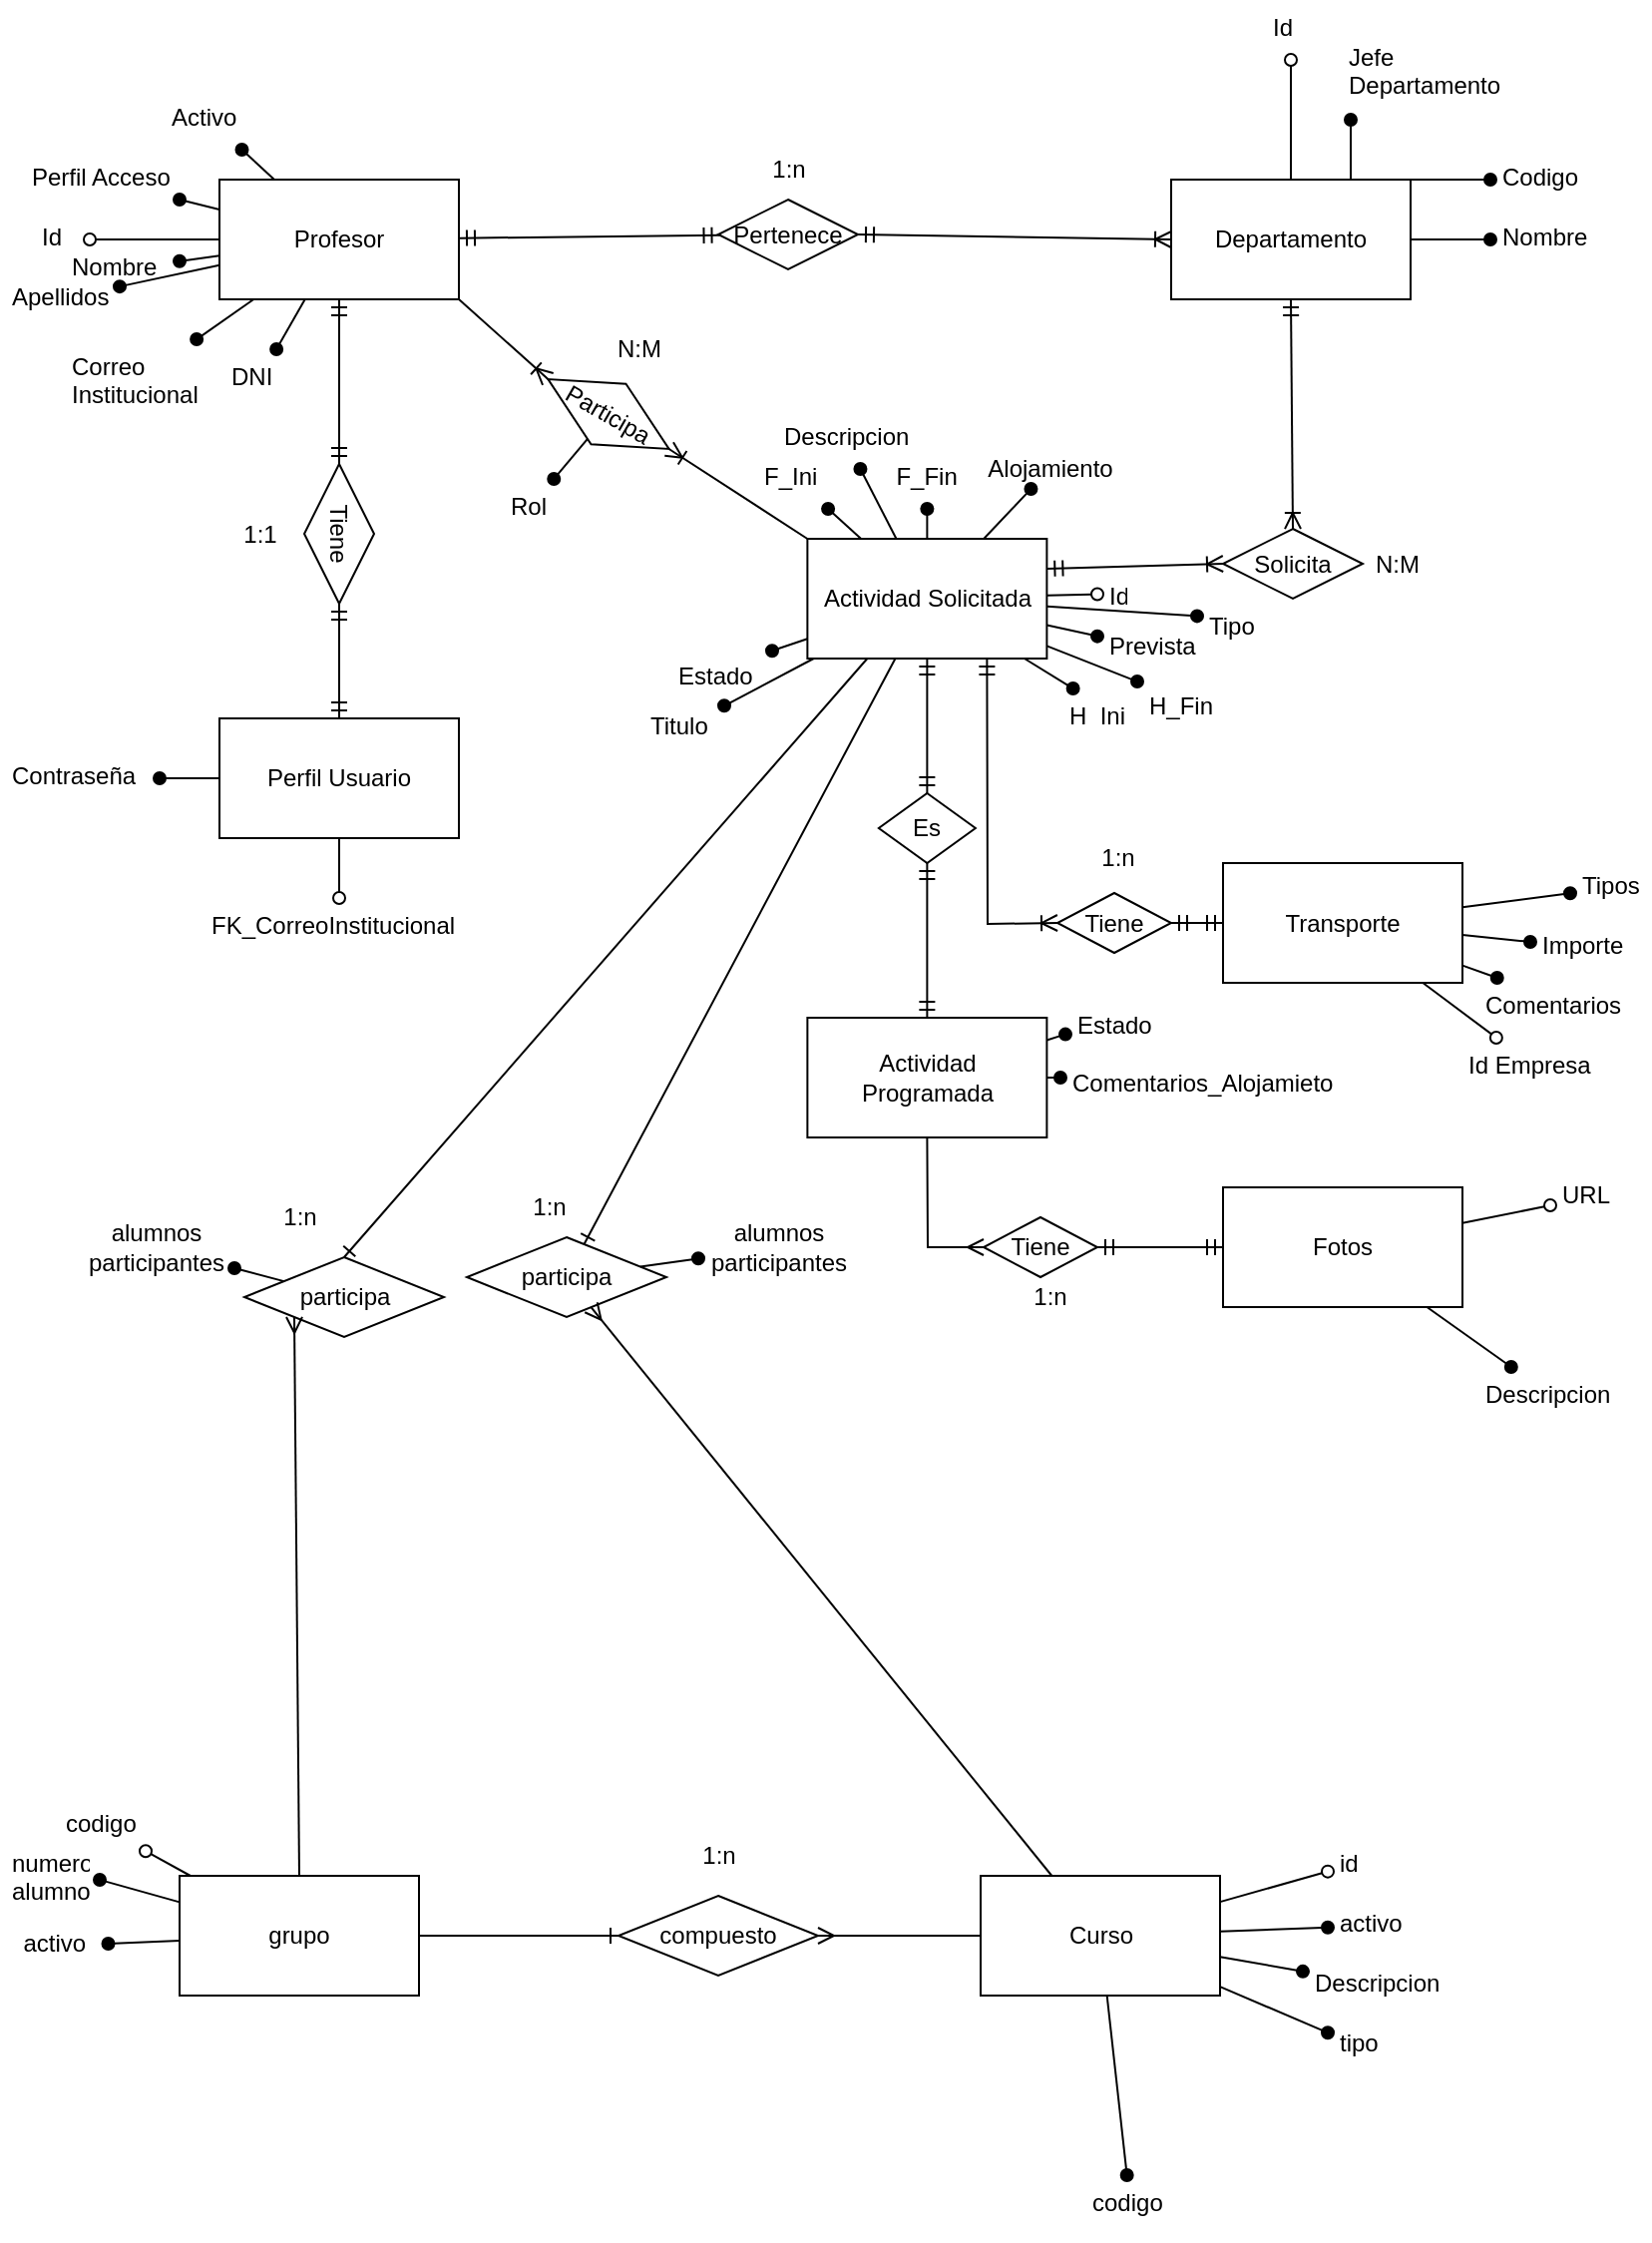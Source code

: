 <mxfile version="19.0.2" type="device"><diagram id="plJpAGmWLjXe8Xz67yxv" name="Página-1"><mxGraphModel dx="1662" dy="865" grid="1" gridSize="10" guides="1" tooltips="1" connect="1" arrows="1" fold="1" page="1" pageScale="1" pageWidth="827" pageHeight="1169" math="0" shadow="0"><root><mxCell id="0"/><mxCell id="1" parent="0"/><mxCell id="dSzfsb9VWE610NWKicuW-9" style="edgeStyle=none;rounded=0;orthogonalLoop=1;jettySize=auto;html=1;endArrow=oval;endFill=0;" parent="1" source="dSzfsb9VWE610NWKicuW-1" target="dSzfsb9VWE610NWKicuW-5" edge="1"><mxGeometry relative="1" as="geometry"/></mxCell><mxCell id="dSzfsb9VWE610NWKicuW-1" value="Profesor" style="whiteSpace=wrap;html=1;" parent="1" vertex="1"><mxGeometry x="110" y="110" width="120" height="60" as="geometry"/></mxCell><mxCell id="dSzfsb9VWE610NWKicuW-5" value="Id" style="text;strokeColor=none;fillColor=none;spacingLeft=4;spacingRight=4;overflow=hidden;rotatable=0;points=[[0,0.5],[1,0.5]];portConstraint=eastwest;fontSize=12;" parent="1" vertex="1"><mxGeometry x="15" y="125" width="30" height="30" as="geometry"/></mxCell><mxCell id="dSzfsb9VWE610NWKicuW-10" style="edgeStyle=none;rounded=0;orthogonalLoop=1;jettySize=auto;html=1;endArrow=oval;endFill=1;" parent="1" source="dSzfsb9VWE610NWKicuW-1" target="dSzfsb9VWE610NWKicuW-15" edge="1"><mxGeometry relative="1" as="geometry"><mxPoint x="110" y="135" as="sourcePoint"/><mxPoint x="70" y="130" as="targetPoint"/></mxGeometry></mxCell><mxCell id="dSzfsb9VWE610NWKicuW-15" value="Nombre" style="text;strokeColor=none;fillColor=none;spacingLeft=4;spacingRight=4;overflow=hidden;rotatable=0;points=[[0,0.5],[1,0.5]];portConstraint=eastwest;fontSize=12;" parent="1" vertex="1"><mxGeometry x="30" y="140" width="60" height="30" as="geometry"/></mxCell><mxCell id="dSzfsb9VWE610NWKicuW-16" style="edgeStyle=none;rounded=0;orthogonalLoop=1;jettySize=auto;html=1;endArrow=oval;endFill=1;" parent="1" source="dSzfsb9VWE610NWKicuW-1" target="dSzfsb9VWE610NWKicuW-17" edge="1"><mxGeometry relative="1" as="geometry"><mxPoint x="110" y="185" as="sourcePoint"/><mxPoint x="60" y="220" as="targetPoint"/></mxGeometry></mxCell><mxCell id="dSzfsb9VWE610NWKicuW-17" value="Correo &#10;Institucional" style="text;strokeColor=none;fillColor=none;spacingLeft=4;spacingRight=4;overflow=hidden;rotatable=0;points=[[0,0.5],[1,0.5]];portConstraint=eastwest;fontSize=12;" parent="1" vertex="1"><mxGeometry x="30" y="190" width="80" height="40" as="geometry"/></mxCell><mxCell id="dSzfsb9VWE610NWKicuW-19" style="edgeStyle=none;rounded=0;orthogonalLoop=1;jettySize=auto;html=1;endArrow=oval;endFill=1;" parent="1" source="dSzfsb9VWE610NWKicuW-1" target="dSzfsb9VWE610NWKicuW-20" edge="1"><mxGeometry relative="1" as="geometry"><mxPoint x="110" y="160" as="sourcePoint"/><mxPoint x="70" y="160" as="targetPoint"/></mxGeometry></mxCell><mxCell id="dSzfsb9VWE610NWKicuW-20" value="Apellidos" style="text;strokeColor=none;fillColor=none;spacingLeft=4;spacingRight=4;overflow=hidden;rotatable=0;points=[[0,0.5],[1,0.5]];portConstraint=eastwest;fontSize=12;" parent="1" vertex="1"><mxGeometry y="155" width="60" height="30" as="geometry"/></mxCell><mxCell id="dSzfsb9VWE610NWKicuW-24" style="edgeStyle=none;rounded=0;orthogonalLoop=1;jettySize=auto;html=1;endArrow=oval;endFill=1;" parent="1" source="dSzfsb9VWE610NWKicuW-1" target="dSzfsb9VWE610NWKicuW-25" edge="1"><mxGeometry relative="1" as="geometry"><mxPoint x="200" y="280" as="sourcePoint"/><mxPoint x="160" y="280" as="targetPoint"/></mxGeometry></mxCell><mxCell id="dSzfsb9VWE610NWKicuW-25" value="DNI" style="text;strokeColor=none;fillColor=none;spacingLeft=4;spacingRight=4;overflow=hidden;rotatable=0;points=[[0,0.5],[1,0.5]];portConstraint=eastwest;fontSize=12;" parent="1" vertex="1"><mxGeometry x="110" y="195" width="40" height="30" as="geometry"/></mxCell><mxCell id="dSzfsb9VWE610NWKicuW-26" style="edgeStyle=none;rounded=0;orthogonalLoop=1;jettySize=auto;html=1;endArrow=oval;endFill=1;" parent="1" source="dSzfsb9VWE610NWKicuW-1" target="dSzfsb9VWE610NWKicuW-27" edge="1"><mxGeometry relative="1" as="geometry"><mxPoint x="220" y="280" as="sourcePoint"/><mxPoint x="110" y="50" as="targetPoint"/></mxGeometry></mxCell><mxCell id="dSzfsb9VWE610NWKicuW-27" value="Activo" style="text;strokeColor=none;fillColor=none;spacingLeft=4;spacingRight=4;overflow=hidden;rotatable=0;points=[[0,0.5],[1,0.5]];portConstraint=eastwest;fontSize=12;" parent="1" vertex="1"><mxGeometry x="80" y="65" width="50" height="30" as="geometry"/></mxCell><mxCell id="dSzfsb9VWE610NWKicuW-28" style="edgeStyle=none;rounded=0;orthogonalLoop=1;jettySize=auto;html=1;endArrow=oval;endFill=1;" parent="1" source="dSzfsb9VWE610NWKicuW-1" target="dSzfsb9VWE610NWKicuW-29" edge="1"><mxGeometry relative="1" as="geometry"><mxPoint x="90" y="110" as="sourcePoint"/><mxPoint x="90" y="70" as="targetPoint"/></mxGeometry></mxCell><mxCell id="dSzfsb9VWE610NWKicuW-29" value="Perfil Acceso" style="text;strokeColor=none;fillColor=none;spacingLeft=4;spacingRight=4;overflow=hidden;rotatable=0;points=[[0,0.5],[1,0.5]];portConstraint=eastwest;fontSize=12;" parent="1" vertex="1"><mxGeometry x="10" y="95" width="80" height="30" as="geometry"/></mxCell><mxCell id="dSzfsb9VWE610NWKicuW-30" value="Perfil Usuario" style="whiteSpace=wrap;html=1;" parent="1" vertex="1"><mxGeometry x="110" y="380" width="120" height="60" as="geometry"/></mxCell><mxCell id="dSzfsb9VWE610NWKicuW-32" value="" style="fontSize=12;html=1;endArrow=ERmandOne;startArrow=ERmandOne;rounded=0;entryX=0.5;entryY=1;entryDx=0;entryDy=0;exitX=0;exitY=0.5;exitDx=0;exitDy=0;" parent="1" source="4HIKFWuCHmiJ2nal7YpJ-1" target="dSzfsb9VWE610NWKicuW-1" edge="1"><mxGeometry width="100" height="100" relative="1" as="geometry"><mxPoint x="170" y="240" as="sourcePoint"/><mxPoint x="260" y="290" as="targetPoint"/></mxGeometry></mxCell><mxCell id="dSzfsb9VWE610NWKicuW-35" style="edgeStyle=none;rounded=0;orthogonalLoop=1;jettySize=auto;html=1;endArrow=oval;endFill=1;entryX=1;entryY=0.5;entryDx=0;entryDy=0;exitX=0;exitY=0.5;exitDx=0;exitDy=0;" parent="1" source="dSzfsb9VWE610NWKicuW-30" target="dSzfsb9VWE610NWKicuW-36" edge="1"><mxGeometry relative="1" as="geometry"><mxPoint x="200" y="420" as="sourcePoint"/><mxPoint x="-90" y="240" as="targetPoint"/></mxGeometry></mxCell><mxCell id="dSzfsb9VWE610NWKicuW-36" value="Contraseña" style="text;strokeColor=none;fillColor=none;spacingLeft=4;spacingRight=4;overflow=hidden;rotatable=0;points=[[0,0.5],[1,0.5]];portConstraint=eastwest;fontSize=12;" parent="1" vertex="1"><mxGeometry y="395" width="80" height="30" as="geometry"/></mxCell><mxCell id="dSzfsb9VWE610NWKicuW-37" style="edgeStyle=none;rounded=0;orthogonalLoop=1;jettySize=auto;html=1;endArrow=oval;endFill=0;exitX=0.5;exitY=1;exitDx=0;exitDy=0;" parent="1" source="dSzfsb9VWE610NWKicuW-30" target="dSzfsb9VWE610NWKicuW-38" edge="1"><mxGeometry relative="1" as="geometry"><mxPoint x="110" y="440" as="sourcePoint"/><mxPoint x="-90" y="270" as="targetPoint"/></mxGeometry></mxCell><mxCell id="dSzfsb9VWE610NWKicuW-38" value="FK_CorreoInstitucional" style="text;strokeColor=none;fillColor=none;spacingLeft=4;spacingRight=4;overflow=hidden;rotatable=0;points=[[0,0.5],[1,0.5]];portConstraint=eastwest;fontSize=12;" parent="1" vertex="1"><mxGeometry x="100" y="470" width="140" height="30" as="geometry"/></mxCell><mxCell id="dSzfsb9VWE610NWKicuW-43" value="Departamento" style="whiteSpace=wrap;html=1;" parent="1" vertex="1"><mxGeometry x="587" y="110" width="120" height="60" as="geometry"/></mxCell><mxCell id="dSzfsb9VWE610NWKicuW-44" style="edgeStyle=none;rounded=0;orthogonalLoop=1;jettySize=auto;html=1;endArrow=oval;endFill=1;entryX=0;entryY=0.5;entryDx=0;entryDy=0;exitX=1;exitY=0.5;exitDx=0;exitDy=0;" parent="1" source="dSzfsb9VWE610NWKicuW-43" target="dSzfsb9VWE610NWKicuW-45" edge="1"><mxGeometry relative="1" as="geometry"><mxPoint x="727" y="170" as="sourcePoint"/><mxPoint x="377" y="-30" as="targetPoint"/></mxGeometry></mxCell><mxCell id="dSzfsb9VWE610NWKicuW-45" value="Nombre" style="text;strokeColor=none;fillColor=none;spacingLeft=4;spacingRight=4;overflow=hidden;rotatable=0;points=[[0,0.5],[1,0.5]];portConstraint=eastwest;fontSize=12;" parent="1" vertex="1"><mxGeometry x="747" y="125" width="63" height="30" as="geometry"/></mxCell><mxCell id="dSzfsb9VWE610NWKicuW-46" style="edgeStyle=none;rounded=0;orthogonalLoop=1;jettySize=auto;html=1;endArrow=oval;endFill=0;exitX=0.5;exitY=0;exitDx=0;exitDy=0;" parent="1" source="dSzfsb9VWE610NWKicuW-43" target="dSzfsb9VWE610NWKicuW-47" edge="1"><mxGeometry relative="1" as="geometry"><mxPoint x="577" y="170" as="sourcePoint"/><mxPoint x="377" as="targetPoint"/></mxGeometry></mxCell><mxCell id="dSzfsb9VWE610NWKicuW-47" value="Id" style="text;strokeColor=none;fillColor=none;spacingLeft=4;spacingRight=4;overflow=hidden;rotatable=0;points=[[0,0.5],[1,0.5]];portConstraint=eastwest;fontSize=12;" parent="1" vertex="1"><mxGeometry x="632" y="20" width="30" height="30" as="geometry"/></mxCell><mxCell id="dSzfsb9VWE610NWKicuW-48" style="edgeStyle=none;rounded=0;orthogonalLoop=1;jettySize=auto;html=1;endArrow=oval;endFill=1;entryX=0;entryY=0.5;entryDx=0;entryDy=0;exitX=1;exitY=0;exitDx=0;exitDy=0;" parent="1" source="dSzfsb9VWE610NWKicuW-43" target="dSzfsb9VWE610NWKicuW-49" edge="1"><mxGeometry relative="1" as="geometry"><mxPoint x="707" y="85" as="sourcePoint"/><mxPoint x="377" y="-85" as="targetPoint"/></mxGeometry></mxCell><mxCell id="dSzfsb9VWE610NWKicuW-49" value="Codigo" style="text;strokeColor=none;fillColor=none;spacingLeft=4;spacingRight=4;overflow=hidden;rotatable=0;points=[[0,0.5],[1,0.5]];portConstraint=eastwest;fontSize=12;" parent="1" vertex="1"><mxGeometry x="747" y="95" width="63" height="30" as="geometry"/></mxCell><mxCell id="dSzfsb9VWE610NWKicuW-50" style="edgeStyle=none;rounded=0;orthogonalLoop=1;jettySize=auto;html=1;endArrow=oval;endFill=1;exitX=0.75;exitY=0;exitDx=0;exitDy=0;" parent="1" source="dSzfsb9VWE610NWKicuW-43" edge="1"><mxGeometry relative="1" as="geometry"><mxPoint x="707" y="185" as="sourcePoint"/><mxPoint x="677" y="80" as="targetPoint"/></mxGeometry></mxCell><mxCell id="dSzfsb9VWE610NWKicuW-51" value="Jefe&#10;Departamento" style="text;strokeColor=none;fillColor=none;spacingLeft=4;spacingRight=4;overflow=hidden;rotatable=0;points=[[0,0.5],[1,0.5]];portConstraint=eastwest;fontSize=12;" parent="1" vertex="1"><mxGeometry x="670" y="35" width="93" height="45" as="geometry"/></mxCell><mxCell id="dSzfsb9VWE610NWKicuW-53" value="" style="fontSize=12;html=1;endArrow=ERoneToMany;startArrow=ERmandOne;rounded=0;entryX=0;entryY=0.5;entryDx=0;entryDy=0;exitX=1;exitY=0.5;exitDx=0;exitDy=0;" parent="1" source="4HIKFWuCHmiJ2nal7YpJ-3" target="dSzfsb9VWE610NWKicuW-43" edge="1"><mxGeometry width="100" height="100" relative="1" as="geometry"><mxPoint x="300" y="125" as="sourcePoint"/><mxPoint x="280" y="140" as="targetPoint"/></mxGeometry></mxCell><mxCell id="dSzfsb9VWE610NWKicuW-54" value="Actividad Solicitada" style="whiteSpace=wrap;html=1;" parent="1" vertex="1"><mxGeometry x="404.69" y="290" width="120" height="60" as="geometry"/></mxCell><mxCell id="dSzfsb9VWE610NWKicuW-56" style="edgeStyle=none;rounded=0;orthogonalLoop=1;jettySize=auto;html=1;endArrow=oval;endFill=0;" parent="1" source="dSzfsb9VWE610NWKicuW-54" target="dSzfsb9VWE610NWKicuW-57" edge="1"><mxGeometry relative="1" as="geometry"><mxPoint x="556.69" y="380" as="sourcePoint"/><mxPoint x="356.69" y="210" as="targetPoint"/></mxGeometry></mxCell><mxCell id="dSzfsb9VWE610NWKicuW-57" value="Id" style="text;strokeColor=none;fillColor=none;spacingLeft=4;spacingRight=4;overflow=hidden;rotatable=0;points=[[0,0.5],[1,0.5]];portConstraint=eastwest;fontSize=12;" parent="1" vertex="1"><mxGeometry x="550" y="305" width="20" height="25" as="geometry"/></mxCell><mxCell id="dSzfsb9VWE610NWKicuW-58" style="edgeStyle=none;rounded=0;orthogonalLoop=1;jettySize=auto;html=1;endArrow=oval;endFill=1;" parent="1" source="dSzfsb9VWE610NWKicuW-54" edge="1"><mxGeometry relative="1" as="geometry"><mxPoint x="524.69" y="375.0" as="sourcePoint"/><mxPoint x="363" y="373.656" as="targetPoint"/></mxGeometry></mxCell><mxCell id="dSzfsb9VWE610NWKicuW-61" style="edgeStyle=none;rounded=0;orthogonalLoop=1;jettySize=auto;html=1;endArrow=oval;endFill=1;" parent="1" source="dSzfsb9VWE610NWKicuW-54" target="dSzfsb9VWE610NWKicuW-62" edge="1"><mxGeometry relative="1" as="geometry"><mxPoint x="514.69" y="350.0" as="sourcePoint"/><mxPoint x="356.69" y="240" as="targetPoint"/></mxGeometry></mxCell><mxCell id="dSzfsb9VWE610NWKicuW-62" value="F_Ini" style="text;strokeColor=none;fillColor=none;spacingLeft=4;spacingRight=4;overflow=hidden;rotatable=0;points=[[0,0.5],[1,0.5]];portConstraint=eastwest;fontSize=12;" parent="1" vertex="1"><mxGeometry x="377.0" y="245" width="43" height="30" as="geometry"/></mxCell><mxCell id="dSzfsb9VWE610NWKicuW-68" style="edgeStyle=none;rounded=0;orthogonalLoop=1;jettySize=auto;html=1;endArrow=oval;endFill=1;" parent="1" source="dSzfsb9VWE610NWKicuW-54" target="dSzfsb9VWE610NWKicuW-69" edge="1"><mxGeometry relative="1" as="geometry"><mxPoint x="596.19" y="280.0" as="sourcePoint"/><mxPoint x="548.19" y="260" as="targetPoint"/></mxGeometry></mxCell><mxCell id="dSzfsb9VWE610NWKicuW-69" value="Prevista" style="text;strokeColor=none;fillColor=none;spacingLeft=4;spacingRight=4;overflow=hidden;rotatable=0;points=[[0,0.5],[1,0.5]];portConstraint=eastwest;fontSize=12;" parent="1" vertex="1"><mxGeometry x="550" y="330" width="56" height="30" as="geometry"/></mxCell><mxCell id="dSzfsb9VWE610NWKicuW-70" style="edgeStyle=none;rounded=0;orthogonalLoop=1;jettySize=auto;html=1;endArrow=oval;endFill=1;" parent="1" source="dSzfsb9VWE610NWKicuW-54" target="dSzfsb9VWE610NWKicuW-71" edge="1"><mxGeometry relative="1" as="geometry"><mxPoint x="446.19" y="460.0" as="sourcePoint"/><mxPoint x="398.19" y="440" as="targetPoint"/></mxGeometry></mxCell><mxCell id="dSzfsb9VWE610NWKicuW-71" value="Descripcion" style="text;strokeColor=none;fillColor=none;spacingLeft=4;spacingRight=4;overflow=hidden;rotatable=0;points=[[0,0.5],[1,0.5]];portConstraint=eastwest;fontSize=12;" parent="1" vertex="1"><mxGeometry x="387.0" y="225" width="73" height="30" as="geometry"/></mxCell><mxCell id="dSzfsb9VWE610NWKicuW-72" value="Transporte" style="whiteSpace=wrap;html=1;" parent="1" vertex="1"><mxGeometry x="613" y="452.5" width="120" height="60" as="geometry"/></mxCell><mxCell id="dSzfsb9VWE610NWKicuW-73" style="edgeStyle=none;rounded=0;orthogonalLoop=1;jettySize=auto;html=1;endArrow=oval;endFill=1;" parent="1" source="dSzfsb9VWE610NWKicuW-72" target="dSzfsb9VWE610NWKicuW-74" edge="1"><mxGeometry relative="1" as="geometry"><mxPoint x="660" y="460" as="sourcePoint"/><mxPoint x="480" y="260" as="targetPoint"/></mxGeometry></mxCell><mxCell id="dSzfsb9VWE610NWKicuW-74" value="Comentarios" style="text;strokeColor=none;fillColor=none;spacingLeft=4;spacingRight=4;overflow=hidden;rotatable=0;points=[[0,0.5],[1,0.5]];portConstraint=eastwest;fontSize=12;" parent="1" vertex="1"><mxGeometry x="738.5" y="510" width="80" height="20" as="geometry"/></mxCell><mxCell id="dSzfsb9VWE610NWKicuW-75" style="edgeStyle=none;rounded=0;orthogonalLoop=1;jettySize=auto;html=1;endArrow=oval;endFill=0;" parent="1" source="dSzfsb9VWE610NWKicuW-72" target="dSzfsb9VWE610NWKicuW-76" edge="1"><mxGeometry relative="1" as="geometry"><mxPoint x="680" y="460" as="sourcePoint"/><mxPoint x="480" y="290" as="targetPoint"/></mxGeometry></mxCell><mxCell id="dSzfsb9VWE610NWKicuW-76" value="Id Empresa" style="text;strokeColor=none;fillColor=none;spacingLeft=4;spacingRight=4;overflow=hidden;rotatable=0;points=[[0,0.5],[1,0.5]];portConstraint=eastwest;fontSize=12;" parent="1" vertex="1"><mxGeometry x="730" y="540" width="80" height="30" as="geometry"/></mxCell><mxCell id="dSzfsb9VWE610NWKicuW-77" style="edgeStyle=none;rounded=0;orthogonalLoop=1;jettySize=auto;html=1;endArrow=oval;endFill=1;" parent="1" source="dSzfsb9VWE610NWKicuW-72" target="dSzfsb9VWE610NWKicuW-78" edge="1"><mxGeometry relative="1" as="geometry"><mxPoint x="730" y="355" as="sourcePoint"/><mxPoint x="530" y="185" as="targetPoint"/></mxGeometry></mxCell><mxCell id="dSzfsb9VWE610NWKicuW-78" value="Importe" style="text;strokeColor=none;fillColor=none;spacingLeft=4;spacingRight=4;overflow=hidden;rotatable=0;points=[[0,0.5],[1,0.5]];portConstraint=eastwest;fontSize=12;" parent="1" vertex="1"><mxGeometry x="767" y="480" width="60" height="30" as="geometry"/></mxCell><mxCell id="dSzfsb9VWE610NWKicuW-79" style="edgeStyle=none;rounded=0;orthogonalLoop=1;jettySize=auto;html=1;endArrow=oval;endFill=1;" parent="1" source="dSzfsb9VWE610NWKicuW-72" target="dSzfsb9VWE610NWKicuW-80" edge="1"><mxGeometry relative="1" as="geometry"><mxPoint x="667" y="390.0" as="sourcePoint"/><mxPoint x="457" y="175" as="targetPoint"/></mxGeometry></mxCell><mxCell id="dSzfsb9VWE610NWKicuW-80" value="Tipos" style="text;strokeColor=none;fillColor=none;spacingLeft=4;spacingRight=4;overflow=hidden;rotatable=0;points=[[0,0.5],[1,0.5]];portConstraint=eastwest;fontSize=12;" parent="1" vertex="1"><mxGeometry x="787" y="450" width="40" height="30" as="geometry"/></mxCell><mxCell id="dSzfsb9VWE610NWKicuW-81" style="edgeStyle=none;rounded=0;orthogonalLoop=1;jettySize=auto;html=1;endArrow=oval;endFill=1;" parent="1" source="dSzfsb9VWE610NWKicuW-54" target="dSzfsb9VWE610NWKicuW-82" edge="1"><mxGeometry relative="1" as="geometry"><mxPoint x="414.69" y="465.0" as="sourcePoint"/><mxPoint x="204.69" y="250" as="targetPoint"/></mxGeometry></mxCell><mxCell id="dSzfsb9VWE610NWKicuW-82" value="H_Ini" style="text;strokeColor=none;fillColor=none;spacingLeft=4;spacingRight=4;overflow=hidden;rotatable=0;points=[[0,0.5],[1,0.5]];portConstraint=eastwest;fontSize=12;" parent="1" vertex="1"><mxGeometry x="530" y="365" width="40" height="15" as="geometry"/></mxCell><mxCell id="dSzfsb9VWE610NWKicuW-83" style="edgeStyle=none;rounded=0;orthogonalLoop=1;jettySize=auto;html=1;endArrow=oval;endFill=1;" parent="1" source="dSzfsb9VWE610NWKicuW-54" target="dSzfsb9VWE610NWKicuW-84" edge="1"><mxGeometry relative="1" as="geometry"><mxPoint x="473.19" y="415.0" as="sourcePoint"/><mxPoint x="425.19" y="395" as="targetPoint"/></mxGeometry></mxCell><mxCell id="dSzfsb9VWE610NWKicuW-84" value="H_Fin" style="text;strokeColor=none;fillColor=none;spacingLeft=4;spacingRight=4;overflow=hidden;rotatable=0;points=[[0,0.5],[1,0.5]];portConstraint=eastwest;fontSize=12;" parent="1" vertex="1"><mxGeometry x="570" y="360" width="43" height="20" as="geometry"/></mxCell><mxCell id="KB-nOq9MS0V8u7GQi-zs-3" style="edgeStyle=none;rounded=0;orthogonalLoop=1;jettySize=auto;html=1;endArrow=oval;endFill=1;" parent="1" source="dSzfsb9VWE610NWKicuW-54" target="KB-nOq9MS0V8u7GQi-zs-4" edge="1"><mxGeometry relative="1" as="geometry"><mxPoint x="464.69" y="290" as="sourcePoint"/><mxPoint x="416.69" y="270" as="targetPoint"/></mxGeometry></mxCell><mxCell id="KB-nOq9MS0V8u7GQi-zs-5" style="edgeStyle=none;rounded=0;orthogonalLoop=1;jettySize=auto;html=1;endArrow=oval;endFill=1;" parent="1" source="dSzfsb9VWE610NWKicuW-54" target="KB-nOq9MS0V8u7GQi-zs-6" edge="1"><mxGeometry relative="1" as="geometry"><mxPoint x="524.69" y="450" as="sourcePoint"/><mxPoint x="440" y="380" as="targetPoint"/></mxGeometry></mxCell><mxCell id="KB-nOq9MS0V8u7GQi-zs-6" value="Estado" style="text;strokeColor=none;fillColor=none;spacingLeft=4;spacingRight=4;overflow=hidden;rotatable=0;points=[[0,0.5],[1,0.5]];portConstraint=eastwest;fontSize=12;" parent="1" vertex="1"><mxGeometry x="334" y="345" width="53" height="20" as="geometry"/></mxCell><mxCell id="KB-nOq9MS0V8u7GQi-zs-10" value="Participa" style="shape=rhombus;perimeter=rhombusPerimeter;whiteSpace=wrap;html=1;align=center;rotation=30;" parent="1" vertex="1"><mxGeometry x="270" y="210" width="70" height="35" as="geometry"/></mxCell><mxCell id="KB-nOq9MS0V8u7GQi-zs-11" value="" style="fontSize=12;html=1;endArrow=ERoneToMany;rounded=0;exitX=1;exitY=1;exitDx=0;exitDy=0;entryX=0;entryY=0.5;entryDx=0;entryDy=0;" parent="1" source="dSzfsb9VWE610NWKicuW-1" target="KB-nOq9MS0V8u7GQi-zs-10" edge="1"><mxGeometry width="100" height="100" relative="1" as="geometry"><mxPoint x="360" y="330" as="sourcePoint"/><mxPoint x="460" y="230" as="targetPoint"/></mxGeometry></mxCell><mxCell id="KB-nOq9MS0V8u7GQi-zs-12" value="" style="fontSize=12;html=1;endArrow=ERoneToMany;rounded=0;exitX=0;exitY=0;exitDx=0;exitDy=0;entryX=1;entryY=0.5;entryDx=0;entryDy=0;" parent="1" source="dSzfsb9VWE610NWKicuW-54" target="KB-nOq9MS0V8u7GQi-zs-10" edge="1"><mxGeometry width="100" height="100" relative="1" as="geometry"><mxPoint x="284.69" y="310" as="sourcePoint"/><mxPoint x="360" y="245" as="targetPoint"/></mxGeometry></mxCell><mxCell id="KB-nOq9MS0V8u7GQi-zs-4" value="F_Fin" style="text;strokeColor=none;fillColor=none;spacingLeft=4;spacingRight=4;overflow=hidden;rotatable=0;points=[[0,0.5],[1,0.5]];portConstraint=eastwest;fontSize=12;" parent="1" vertex="1"><mxGeometry x="443.19" y="245" width="43" height="30" as="geometry"/></mxCell><mxCell id="KB-nOq9MS0V8u7GQi-zs-22" value="Actividad Programada" style="whiteSpace=wrap;html=1;" parent="1" vertex="1"><mxGeometry x="404.69" y="530" width="120" height="60" as="geometry"/></mxCell><mxCell id="KB-nOq9MS0V8u7GQi-zs-24" value="Tiene" style="shape=rhombus;perimeter=rhombusPerimeter;whiteSpace=wrap;html=1;align=center;rotation=0;" parent="1" vertex="1"><mxGeometry x="530" y="467.5" width="57" height="30" as="geometry"/></mxCell><mxCell id="KB-nOq9MS0V8u7GQi-zs-31" value="Comentarios_Alojamieto" style="text;strokeColor=none;fillColor=none;spacingLeft=4;spacingRight=4;overflow=hidden;rotatable=0;points=[[0,0.5],[1,0.5]];portConstraint=eastwest;fontSize=12;" parent="1" vertex="1"><mxGeometry x="531.5" y="548.75" width="148.5" height="22.5" as="geometry"/></mxCell><mxCell id="KB-nOq9MS0V8u7GQi-zs-32" style="edgeStyle=none;rounded=0;orthogonalLoop=1;jettySize=auto;html=1;endArrow=oval;endFill=1;" parent="1" source="KB-nOq9MS0V8u7GQi-zs-22" target="KB-nOq9MS0V8u7GQi-zs-31" edge="1"><mxGeometry relative="1" as="geometry"><mxPoint x="741.803" y="365" as="sourcePoint"/><mxPoint x="777" y="502" as="targetPoint"/></mxGeometry></mxCell><mxCell id="KB-nOq9MS0V8u7GQi-zs-33" value="Fotos" style="whiteSpace=wrap;html=1;" parent="1" vertex="1"><mxGeometry x="613" y="615" width="120" height="60" as="geometry"/></mxCell><mxCell id="KB-nOq9MS0V8u7GQi-zs-34" value="URL" style="text;strokeColor=none;fillColor=none;spacingLeft=4;spacingRight=4;overflow=hidden;rotatable=0;points=[[0,0.5],[1,0.5]];portConstraint=eastwest;fontSize=12;" parent="1" vertex="1"><mxGeometry x="777" y="605" width="40" height="30" as="geometry"/></mxCell><mxCell id="KB-nOq9MS0V8u7GQi-zs-35" style="edgeStyle=none;rounded=0;orthogonalLoop=1;jettySize=auto;html=1;endArrow=oval;endFill=0;" parent="1" source="KB-nOq9MS0V8u7GQi-zs-33" target="KB-nOq9MS0V8u7GQi-zs-34" edge="1"><mxGeometry relative="1" as="geometry"><mxPoint x="723" y="538" as="sourcePoint"/><mxPoint x="760" y="565" as="targetPoint"/></mxGeometry></mxCell><mxCell id="nlsm-5YglcvyF326Bw8--1" value="Estado" style="text;strokeColor=none;fillColor=none;spacingLeft=4;spacingRight=4;overflow=hidden;rotatable=0;points=[[0,0.5],[1,0.5]];portConstraint=eastwest;fontSize=12;" parent="1" vertex="1"><mxGeometry x="534" y="520" width="53" height="20" as="geometry"/></mxCell><mxCell id="nlsm-5YglcvyF326Bw8--2" style="edgeStyle=none;rounded=0;orthogonalLoop=1;jettySize=auto;html=1;endArrow=oval;endFill=1;" parent="1" source="KB-nOq9MS0V8u7GQi-zs-22" target="nlsm-5YglcvyF326Bw8--1" edge="1"><mxGeometry relative="1" as="geometry"><mxPoint x="459.244" y="300" as="sourcePoint"/><mxPoint x="280" y="630" as="targetPoint"/></mxGeometry></mxCell><mxCell id="nlsm-5YglcvyF326Bw8--3" style="edgeStyle=none;rounded=0;orthogonalLoop=1;jettySize=auto;html=1;endArrow=oval;endFill=1;" parent="1" source="KB-nOq9MS0V8u7GQi-zs-10" target="nlsm-5YglcvyF326Bw8--5" edge="1"><mxGeometry relative="1" as="geometry"><mxPoint x="294.833" y="255" as="sourcePoint"/><mxPoint x="290" y="270" as="targetPoint"/></mxGeometry></mxCell><mxCell id="nlsm-5YglcvyF326Bw8--4" value="Titulo" style="text;strokeColor=none;fillColor=none;spacingLeft=4;spacingRight=4;overflow=hidden;rotatable=0;points=[[0,0.5],[1,0.5]];portConstraint=eastwest;fontSize=12;" parent="1" vertex="1"><mxGeometry x="320.0" y="370" width="43" height="30" as="geometry"/></mxCell><mxCell id="nlsm-5YglcvyF326Bw8--5" value="Rol" style="text;strokeColor=none;fillColor=none;spacingLeft=4;spacingRight=4;overflow=hidden;rotatable=0;points=[[0,0.5],[1,0.5]];portConstraint=eastwest;fontSize=12;" parent="1" vertex="1"><mxGeometry x="250" y="260" width="30" height="30" as="geometry"/></mxCell><mxCell id="nlsm-5YglcvyF326Bw8--6" value="Tipo" style="text;strokeColor=none;fillColor=none;spacingLeft=4;spacingRight=4;overflow=hidden;rotatable=0;points=[[0,0.5],[1,0.5]];portConstraint=eastwest;fontSize=12;" parent="1" vertex="1"><mxGeometry x="600" y="320" width="40" height="20" as="geometry"/></mxCell><mxCell id="nlsm-5YglcvyF326Bw8--7" style="edgeStyle=none;rounded=0;orthogonalLoop=1;jettySize=auto;html=1;endArrow=oval;endFill=1;" parent="1" source="dSzfsb9VWE610NWKicuW-54" target="nlsm-5YglcvyF326Bw8--6" edge="1"><mxGeometry relative="1" as="geometry"><mxPoint x="534.69" y="353.657" as="sourcePoint"/><mxPoint x="580" y="371.523" as="targetPoint"/></mxGeometry></mxCell><mxCell id="nlsm-5YglcvyF326Bw8--8" value="Descripcion" style="text;strokeColor=none;fillColor=none;spacingLeft=4;spacingRight=4;overflow=hidden;rotatable=0;points=[[0,0.5],[1,0.5]];portConstraint=eastwest;fontSize=12;" parent="1" vertex="1"><mxGeometry x="738.5" y="705" width="80" height="30" as="geometry"/></mxCell><mxCell id="nlsm-5YglcvyF326Bw8--9" style="edgeStyle=none;rounded=0;orthogonalLoop=1;jettySize=auto;html=1;endArrow=oval;endFill=1;" parent="1" source="KB-nOq9MS0V8u7GQi-zs-33" target="nlsm-5YglcvyF326Bw8--8" edge="1"><mxGeometry relative="1" as="geometry"><mxPoint x="743" y="642.903" as="sourcePoint"/><mxPoint x="787" y="634.032" as="targetPoint"/></mxGeometry></mxCell><mxCell id="nlsm-5YglcvyF326Bw8--11" value="Curso" style="whiteSpace=wrap;html=1;" parent="1" vertex="1"><mxGeometry x="491.5" y="960" width="120" height="60" as="geometry"/></mxCell><mxCell id="nlsm-5YglcvyF326Bw8--12" value="id" style="text;strokeColor=none;fillColor=none;spacingLeft=4;spacingRight=4;overflow=hidden;rotatable=0;points=[[0,0.5],[1,0.5]];portConstraint=eastwest;fontSize=12;" parent="1" vertex="1"><mxGeometry x="665.5" y="940" width="20" height="30" as="geometry"/></mxCell><mxCell id="nlsm-5YglcvyF326Bw8--13" style="edgeStyle=none;rounded=0;orthogonalLoop=1;jettySize=auto;html=1;endArrow=oval;endFill=0;" parent="1" source="nlsm-5YglcvyF326Bw8--11" target="nlsm-5YglcvyF326Bw8--12" edge="1"><mxGeometry relative="1" as="geometry"><mxPoint x="1094.5" y="747.903" as="sourcePoint"/><mxPoint x="1138.5" y="739.032" as="targetPoint"/></mxGeometry></mxCell><mxCell id="nlsm-5YglcvyF326Bw8--14" value="Descripcion" style="text;strokeColor=none;fillColor=none;spacingLeft=4;spacingRight=4;overflow=hidden;rotatable=0;points=[[0,0.5],[1,0.5]];portConstraint=eastwest;fontSize=12;" parent="1" vertex="1"><mxGeometry x="653" y="1000" width="80" height="30" as="geometry"/></mxCell><mxCell id="nlsm-5YglcvyF326Bw8--15" style="edgeStyle=none;rounded=0;orthogonalLoop=1;jettySize=auto;html=1;endArrow=oval;endFill=1;" parent="1" source="nlsm-5YglcvyF326Bw8--11" target="nlsm-5YglcvyF326Bw8--14" edge="1"><mxGeometry relative="1" as="geometry"><mxPoint x="1076.7" y="790" as="sourcePoint"/><mxPoint x="1118.9" y="820" as="targetPoint"/><Array as="points"/></mxGeometry></mxCell><mxCell id="nlsm-5YglcvyF326Bw8--16" value="codigo" style="text;strokeColor=none;fillColor=none;spacingLeft=4;spacingRight=4;overflow=hidden;rotatable=0;points=[[0,0.5],[1,0.5]];portConstraint=eastwest;fontSize=12;" parent="1" vertex="1"><mxGeometry x="541.5" y="1110" width="50" height="30" as="geometry"/></mxCell><mxCell id="nlsm-5YglcvyF326Bw8--18" style="edgeStyle=none;rounded=0;orthogonalLoop=1;jettySize=auto;html=1;endArrow=oval;endFill=1;" parent="1" source="nlsm-5YglcvyF326Bw8--11" target="nlsm-5YglcvyF326Bw8--16" edge="1"><mxGeometry relative="1" as="geometry"><mxPoint x="621.5" y="1010.601" as="sourcePoint"/><mxPoint x="663" y="1017.933" as="targetPoint"/><Array as="points"/></mxGeometry></mxCell><mxCell id="nlsm-5YglcvyF326Bw8--19" value="activo" style="text;strokeColor=none;fillColor=none;spacingLeft=4;spacingRight=4;overflow=hidden;rotatable=0;points=[[0,0.5],[1,0.5]];portConstraint=eastwest;fontSize=12;" parent="1" vertex="1"><mxGeometry x="665.5" y="970" width="50" height="30" as="geometry"/></mxCell><mxCell id="nlsm-5YglcvyF326Bw8--20" style="edgeStyle=none;rounded=0;orthogonalLoop=1;jettySize=auto;html=1;endArrow=oval;endFill=1;" parent="1" source="nlsm-5YglcvyF326Bw8--11" target="nlsm-5YglcvyF326Bw8--19" edge="1"><mxGeometry relative="1" as="geometry"><mxPoint x="424.833" y="1030" as="sourcePoint"/><mxPoint x="533" y="1027.933" as="targetPoint"/><Array as="points"/></mxGeometry></mxCell><mxCell id="nlsm-5YglcvyF326Bw8--21" value="tipo" style="text;strokeColor=none;fillColor=none;spacingLeft=4;spacingRight=4;overflow=hidden;rotatable=0;points=[[0,0.5],[1,0.5]];portConstraint=eastwest;fontSize=12;" parent="1" vertex="1"><mxGeometry x="665.5" y="1030" width="30" height="30" as="geometry"/></mxCell><mxCell id="nlsm-5YglcvyF326Bw8--22" style="edgeStyle=none;rounded=0;orthogonalLoop=1;jettySize=auto;html=1;endArrow=oval;endFill=1;" parent="1" source="nlsm-5YglcvyF326Bw8--11" target="nlsm-5YglcvyF326Bw8--21" edge="1"><mxGeometry relative="1" as="geometry"><mxPoint x="624.833" y="1020" as="sourcePoint"/><mxPoint x="671.5" y="1070" as="targetPoint"/><Array as="points"/></mxGeometry></mxCell><mxCell id="nlsm-5YglcvyF326Bw8--26" value="grupo" style="whiteSpace=wrap;html=1;" parent="1" vertex="1"><mxGeometry x="90" y="960" width="120" height="60" as="geometry"/></mxCell><mxCell id="nlsm-5YglcvyF326Bw8--27" value="codigo" style="text;strokeColor=none;fillColor=none;spacingLeft=4;spacingRight=4;overflow=hidden;rotatable=0;points=[[0,0.5],[1,0.5]];portConstraint=eastwest;fontSize=12;" parent="1" vertex="1"><mxGeometry x="27" y="920" width="46" height="30" as="geometry"/></mxCell><mxCell id="nlsm-5YglcvyF326Bw8--28" style="edgeStyle=none;rounded=0;orthogonalLoop=1;jettySize=auto;html=1;endArrow=oval;endFill=0;" parent="1" source="nlsm-5YglcvyF326Bw8--26" target="nlsm-5YglcvyF326Bw8--27" edge="1"><mxGeometry relative="1" as="geometry"><mxPoint x="703" y="707.903" as="sourcePoint"/><mxPoint x="747" y="699.032" as="targetPoint"/></mxGeometry></mxCell><mxCell id="nlsm-5YglcvyF326Bw8--29" value="activo" style="text;strokeColor=none;fillColor=none;spacingLeft=4;spacingRight=4;overflow=hidden;rotatable=0;points=[[0,0.5],[1,0.5]];portConstraint=eastwest;fontSize=12;" parent="1" vertex="1"><mxGeometry x="5.75" y="980" width="48.5" height="30" as="geometry"/></mxCell><mxCell id="nlsm-5YglcvyF326Bw8--30" style="edgeStyle=none;rounded=0;orthogonalLoop=1;jettySize=auto;html=1;endArrow=oval;endFill=1;" parent="1" source="nlsm-5YglcvyF326Bw8--26" target="nlsm-5YglcvyF326Bw8--29" edge="1"><mxGeometry relative="1" as="geometry"><mxPoint x="685.2" y="750" as="sourcePoint"/><mxPoint x="727.4" y="780" as="targetPoint"/><Array as="points"/></mxGeometry></mxCell><mxCell id="nlsm-5YglcvyF326Bw8--33" value="numero&#10;alumnos" style="text;strokeColor=none;fillColor=none;spacingLeft=4;spacingRight=4;overflow=hidden;rotatable=0;points=[[0,0.5],[1,0.5]];portConstraint=eastwest;fontSize=12;" parent="1" vertex="1"><mxGeometry y="940" width="50" height="30" as="geometry"/></mxCell><mxCell id="nlsm-5YglcvyF326Bw8--34" style="edgeStyle=none;rounded=0;orthogonalLoop=1;jettySize=auto;html=1;endArrow=oval;endFill=1;" parent="1" source="nlsm-5YglcvyF326Bw8--26" target="nlsm-5YglcvyF326Bw8--33" edge="1"><mxGeometry relative="1" as="geometry"><mxPoint x="33.333" y="990" as="sourcePoint"/><mxPoint x="141.5" y="987.933" as="targetPoint"/><Array as="points"/></mxGeometry></mxCell><mxCell id="nlsm-5YglcvyF326Bw8--37" value="compuesto" style="shape=rhombus;perimeter=rhombusPerimeter;whiteSpace=wrap;html=1;align=center;" parent="1" vertex="1"><mxGeometry x="310" y="970" width="100" height="40" as="geometry"/></mxCell><mxCell id="nlsm-5YglcvyF326Bw8--38" value="" style="fontSize=12;html=1;endArrow=ERmany;rounded=0;entryX=1;entryY=0.5;entryDx=0;entryDy=0;exitX=0;exitY=0.5;exitDx=0;exitDy=0;" parent="1" source="nlsm-5YglcvyF326Bw8--11" target="nlsm-5YglcvyF326Bw8--37" edge="1"><mxGeometry width="100" height="100" relative="1" as="geometry"><mxPoint x="334.0" y="820" as="sourcePoint"/><mxPoint x="452.31" y="860" as="targetPoint"/><Array as="points"/></mxGeometry></mxCell><mxCell id="nlsm-5YglcvyF326Bw8--39" value="" style="fontSize=12;html=1;endArrow=ERone;endFill=1;rounded=0;entryX=0;entryY=0.5;entryDx=0;entryDy=0;exitX=1;exitY=0.5;exitDx=0;exitDy=0;" parent="1" source="nlsm-5YglcvyF326Bw8--26" target="nlsm-5YglcvyF326Bw8--37" edge="1"><mxGeometry width="100" height="100" relative="1" as="geometry"><mxPoint x="270" y="1050" as="sourcePoint"/><mxPoint x="460" y="910" as="targetPoint"/></mxGeometry></mxCell><mxCell id="nlsm-5YglcvyF326Bw8--40" value="participa" style="shape=rhombus;perimeter=rhombusPerimeter;whiteSpace=wrap;html=1;align=center;" parent="1" vertex="1"><mxGeometry x="122.5" y="650" width="100" height="40" as="geometry"/></mxCell><mxCell id="nlsm-5YglcvyF326Bw8--42" value="" style="fontSize=12;html=1;endArrow=ERmany;rounded=0;entryX=0;entryY=1;entryDx=0;entryDy=0;exitX=0.5;exitY=0;exitDx=0;exitDy=0;" parent="1" source="nlsm-5YglcvyF326Bw8--26" target="nlsm-5YglcvyF326Bw8--40" edge="1"><mxGeometry width="100" height="100" relative="1" as="geometry"><mxPoint x="501.5" y="970" as="sourcePoint"/><mxPoint x="365" y="710" as="targetPoint"/><Array as="points"/></mxGeometry></mxCell><mxCell id="nlsm-5YglcvyF326Bw8--43" value="" style="fontSize=12;html=1;endArrow=ERone;endFill=1;rounded=0;exitX=0.25;exitY=1;exitDx=0;exitDy=0;entryX=0.5;entryY=0;entryDx=0;entryDy=0;" parent="1" source="dSzfsb9VWE610NWKicuW-54" target="nlsm-5YglcvyF326Bw8--40" edge="1"><mxGeometry width="100" height="100" relative="1" as="geometry"><mxPoint x="220" y="1000" as="sourcePoint"/><mxPoint x="360" y="450" as="targetPoint"/></mxGeometry></mxCell><mxCell id="nlsm-5YglcvyF326Bw8--44" style="edgeStyle=none;rounded=0;orthogonalLoop=1;jettySize=auto;html=1;endArrow=oval;endFill=1;" parent="1" source="nlsm-5YglcvyF326Bw8--40" target="nlsm-5YglcvyF326Bw8--45" edge="1"><mxGeometry relative="1" as="geometry"><mxPoint x="167.5" y="830" as="sourcePoint"/><mxPoint x="197.5" y="740" as="targetPoint"/><Array as="points"/></mxGeometry></mxCell><mxCell id="nlsm-5YglcvyF326Bw8--45" value="alumnos&lt;br&gt;participantes" style="text;html=1;align=center;verticalAlign=middle;resizable=0;points=[];autosize=1;strokeColor=none;fillColor=none;" parent="1" vertex="1"><mxGeometry x="37.5" y="630" width="80" height="30" as="geometry"/></mxCell><mxCell id="EolVj7vKWls9wPQHNb-5-1" style="edgeStyle=none;rounded=0;orthogonalLoop=1;jettySize=auto;html=1;endArrow=oval;endFill=1;" parent="1" source="dSzfsb9VWE610NWKicuW-54" target="EolVj7vKWls9wPQHNb-5-2" edge="1"><mxGeometry relative="1" as="geometry"><mxPoint x="510" y="400" as="sourcePoint"/><mxPoint x="520" y="260" as="targetPoint"/></mxGeometry></mxCell><mxCell id="EolVj7vKWls9wPQHNb-5-2" value="Alojamiento" style="text;html=1;align=center;verticalAlign=middle;resizable=0;points=[];autosize=1;strokeColor=none;fillColor=none;" parent="1" vertex="1"><mxGeometry x="486.19" y="245" width="80" height="20" as="geometry"/></mxCell><mxCell id="veufQwzsy8WKwO-Ksawa-1" value="participa" style="shape=rhombus;perimeter=rhombusPerimeter;whiteSpace=wrap;html=1;align=center;" parent="1" vertex="1"><mxGeometry x="234" y="640" width="100" height="40" as="geometry"/></mxCell><mxCell id="veufQwzsy8WKwO-Ksawa-2" value="" style="fontSize=12;html=1;endArrow=ERmany;rounded=0;" parent="1" source="nlsm-5YglcvyF326Bw8--11" target="veufQwzsy8WKwO-Ksawa-1" edge="1"><mxGeometry width="100" height="100" relative="1" as="geometry"><mxPoint x="389" y="970" as="sourcePoint"/><mxPoint x="387" y="690" as="targetPoint"/><Array as="points"/></mxGeometry></mxCell><mxCell id="veufQwzsy8WKwO-Ksawa-3" style="edgeStyle=none;rounded=0;orthogonalLoop=1;jettySize=auto;html=1;endArrow=oval;endFill=1;" parent="1" source="veufQwzsy8WKwO-Ksawa-1" target="veufQwzsy8WKwO-Ksawa-4" edge="1"><mxGeometry relative="1" as="geometry"><mxPoint x="384.5" y="642" as="sourcePoint"/><mxPoint x="440" y="720" as="targetPoint"/><Array as="points"/></mxGeometry></mxCell><mxCell id="veufQwzsy8WKwO-Ksawa-4" value="alumnos&lt;br&gt;participantes" style="text;html=1;align=center;verticalAlign=middle;resizable=0;points=[];autosize=1;strokeColor=none;fillColor=none;" parent="1" vertex="1"><mxGeometry x="350" y="630" width="80" height="30" as="geometry"/></mxCell><mxCell id="veufQwzsy8WKwO-Ksawa-5" value="" style="fontSize=12;html=1;endArrow=ERone;endFill=1;rounded=0;" parent="1" source="dSzfsb9VWE610NWKicuW-54" target="veufQwzsy8WKwO-Ksawa-1" edge="1"><mxGeometry width="100" height="100" relative="1" as="geometry"><mxPoint x="445" y="360" as="sourcePoint"/><mxPoint x="183" y="660" as="targetPoint"/></mxGeometry></mxCell><mxCell id="4HIKFWuCHmiJ2nal7YpJ-1" value="Tiene" style="shape=rhombus;perimeter=rhombusPerimeter;whiteSpace=wrap;html=1;align=center;rotation=90;" vertex="1" parent="1"><mxGeometry x="135" y="270" width="70" height="35" as="geometry"/></mxCell><mxCell id="4HIKFWuCHmiJ2nal7YpJ-2" value="" style="fontSize=12;html=1;endArrow=ERmandOne;startArrow=ERmandOne;rounded=0;entryX=1;entryY=0.5;entryDx=0;entryDy=0;exitX=0.5;exitY=0;exitDx=0;exitDy=0;" edge="1" parent="1" source="dSzfsb9VWE610NWKicuW-30" target="4HIKFWuCHmiJ2nal7YpJ-1"><mxGeometry width="100" height="100" relative="1" as="geometry"><mxPoint x="170" y="370" as="sourcePoint"/><mxPoint x="180" y="180" as="targetPoint"/></mxGeometry></mxCell><mxCell id="4HIKFWuCHmiJ2nal7YpJ-3" value="Pertenece" style="shape=rhombus;perimeter=rhombusPerimeter;whiteSpace=wrap;html=1;align=center;rotation=0;" vertex="1" parent="1"><mxGeometry x="360" y="120" width="70" height="35" as="geometry"/></mxCell><mxCell id="4HIKFWuCHmiJ2nal7YpJ-4" value="" style="fontSize=12;html=1;endArrow=ERmandOne;startArrow=ERmandOne;rounded=0;" edge="1" parent="1" source="4HIKFWuCHmiJ2nal7YpJ-3" target="dSzfsb9VWE610NWKicuW-1"><mxGeometry width="100" height="100" relative="1" as="geometry"><mxPoint x="180" y="262.5" as="sourcePoint"/><mxPoint x="180" y="180" as="targetPoint"/></mxGeometry></mxCell><mxCell id="4HIKFWuCHmiJ2nal7YpJ-5" value="" style="fontSize=12;html=1;endArrow=ERmandOne;startArrow=ERmandOne;rounded=0;" edge="1" parent="1" source="KB-nOq9MS0V8u7GQi-zs-22" target="4HIKFWuCHmiJ2nal7YpJ-6"><mxGeometry width="100" height="100" relative="1" as="geometry"><mxPoint x="370.761" y="147.88" as="sourcePoint"/><mxPoint x="465" y="460" as="targetPoint"/></mxGeometry></mxCell><mxCell id="4HIKFWuCHmiJ2nal7YpJ-6" value="Es" style="shape=rhombus;perimeter=rhombusPerimeter;whiteSpace=wrap;html=1;align=center;rotation=0;" vertex="1" parent="1"><mxGeometry x="440.44" y="417.5" width="48.5" height="35" as="geometry"/></mxCell><mxCell id="4HIKFWuCHmiJ2nal7YpJ-7" value="" style="fontSize=12;html=1;endArrow=ERmandOne;startArrow=ERmandOne;rounded=0;" edge="1" parent="1" source="4HIKFWuCHmiJ2nal7YpJ-6" target="dSzfsb9VWE610NWKicuW-54"><mxGeometry width="100" height="100" relative="1" as="geometry"><mxPoint x="472.184" y="540" as="sourcePoint"/><mxPoint x="465.629" y="461.505" as="targetPoint"/></mxGeometry></mxCell><mxCell id="4HIKFWuCHmiJ2nal7YpJ-8" value="Tiene" style="shape=rhombus;perimeter=rhombusPerimeter;whiteSpace=wrap;html=1;align=center;rotation=0;" vertex="1" parent="1"><mxGeometry x="493" y="630" width="57" height="30" as="geometry"/></mxCell><mxCell id="4HIKFWuCHmiJ2nal7YpJ-9" value="" style="fontSize=12;html=1;endArrow=ERmany;rounded=0;exitX=0.5;exitY=1;exitDx=0;exitDy=0;entryX=0;entryY=0.5;entryDx=0;entryDy=0;" edge="1" parent="1" source="KB-nOq9MS0V8u7GQi-zs-22" target="4HIKFWuCHmiJ2nal7YpJ-8"><mxGeometry width="100" height="100" relative="1" as="geometry"><mxPoint x="487.84" y="670" as="sourcePoint"/><mxPoint x="500" y="710" as="targetPoint"/><Array as="points"><mxPoint x="465" y="645"/></Array></mxGeometry></mxCell><mxCell id="4HIKFWuCHmiJ2nal7YpJ-11" value="" style="fontSize=12;html=1;endArrow=ERmandOne;startArrow=ERmandOne;rounded=0;entryX=0;entryY=0.5;entryDx=0;entryDy=0;exitX=1;exitY=0.5;exitDx=0;exitDy=0;" edge="1" parent="1" source="4HIKFWuCHmiJ2nal7YpJ-8" target="KB-nOq9MS0V8u7GQi-zs-33"><mxGeometry width="100" height="100" relative="1" as="geometry"><mxPoint x="474.69" y="427.5" as="sourcePoint"/><mxPoint x="474.69" y="360" as="targetPoint"/></mxGeometry></mxCell><mxCell id="4HIKFWuCHmiJ2nal7YpJ-12" value="Solicita" style="shape=rhombus;perimeter=rhombusPerimeter;whiteSpace=wrap;html=1;align=center;rotation=0;" vertex="1" parent="1"><mxGeometry x="613" y="285" width="70" height="35" as="geometry"/></mxCell><mxCell id="4HIKFWuCHmiJ2nal7YpJ-13" value="" style="fontSize=12;html=1;endArrow=ERoneToMany;startArrow=ERmandOne;rounded=0;entryX=0;entryY=0.5;entryDx=0;entryDy=0;exitX=1;exitY=0.25;exitDx=0;exitDy=0;" edge="1" parent="1" source="dSzfsb9VWE610NWKicuW-54" target="4HIKFWuCHmiJ2nal7YpJ-12"><mxGeometry width="100" height="100" relative="1" as="geometry"><mxPoint x="611.5" y="220" as="sourcePoint"/><mxPoint x="768.5" y="222.5" as="targetPoint"/></mxGeometry></mxCell><mxCell id="4HIKFWuCHmiJ2nal7YpJ-14" value="" style="fontSize=12;html=1;endArrow=ERoneToMany;startArrow=ERmandOne;rounded=0;entryX=0.5;entryY=0;entryDx=0;entryDy=0;exitX=0.5;exitY=1;exitDx=0;exitDy=0;" edge="1" parent="1" source="dSzfsb9VWE610NWKicuW-43" target="4HIKFWuCHmiJ2nal7YpJ-12"><mxGeometry width="100" height="100" relative="1" as="geometry"><mxPoint x="440" y="147.5" as="sourcePoint"/><mxPoint x="597" y="150" as="targetPoint"/></mxGeometry></mxCell><mxCell id="4HIKFWuCHmiJ2nal7YpJ-15" value="1:n" style="text;html=1;align=center;verticalAlign=middle;resizable=0;points=[];autosize=1;strokeColor=none;fillColor=none;" vertex="1" parent="1"><mxGeometry x="380" y="95" width="30" height="20" as="geometry"/></mxCell><mxCell id="4HIKFWuCHmiJ2nal7YpJ-16" value="1:n" style="text;html=1;align=center;verticalAlign=middle;resizable=0;points=[];autosize=1;strokeColor=none;fillColor=none;" vertex="1" parent="1"><mxGeometry x="135" y="620" width="30" height="20" as="geometry"/></mxCell><mxCell id="4HIKFWuCHmiJ2nal7YpJ-17" value="1:n" style="text;html=1;align=center;verticalAlign=middle;resizable=0;points=[];autosize=1;strokeColor=none;fillColor=none;" vertex="1" parent="1"><mxGeometry x="260" y="615" width="30" height="20" as="geometry"/></mxCell><mxCell id="4HIKFWuCHmiJ2nal7YpJ-18" value="1:n" style="text;html=1;align=center;verticalAlign=middle;resizable=0;points=[];autosize=1;strokeColor=none;fillColor=none;" vertex="1" parent="1"><mxGeometry x="511.19" y="660" width="30" height="20" as="geometry"/></mxCell><mxCell id="4HIKFWuCHmiJ2nal7YpJ-19" value="1:n" style="text;html=1;align=center;verticalAlign=middle;resizable=0;points=[];autosize=1;strokeColor=none;fillColor=none;" vertex="1" parent="1"><mxGeometry x="545" y="440" width="30" height="20" as="geometry"/></mxCell><mxCell id="4HIKFWuCHmiJ2nal7YpJ-20" value="N:M" style="text;html=1;align=center;verticalAlign=middle;resizable=0;points=[];autosize=1;strokeColor=none;fillColor=none;" vertex="1" parent="1"><mxGeometry x="300" y="185" width="40" height="20" as="geometry"/></mxCell><mxCell id="4HIKFWuCHmiJ2nal7YpJ-21" value="N:M" style="text;html=1;align=center;verticalAlign=middle;resizable=0;points=[];autosize=1;strokeColor=none;fillColor=none;" vertex="1" parent="1"><mxGeometry x="680" y="292.5" width="40" height="20" as="geometry"/></mxCell><mxCell id="4HIKFWuCHmiJ2nal7YpJ-22" value="1:n" style="text;html=1;align=center;verticalAlign=middle;resizable=0;points=[];autosize=1;strokeColor=none;fillColor=none;" vertex="1" parent="1"><mxGeometry x="345.0" y="940" width="30" height="20" as="geometry"/></mxCell><mxCell id="4HIKFWuCHmiJ2nal7YpJ-23" value="" style="fontSize=12;html=1;endArrow=ERoneToMany;startArrow=ERmandOne;rounded=0;exitX=0.75;exitY=1;exitDx=0;exitDy=0;entryX=0;entryY=0.5;entryDx=0;entryDy=0;" edge="1" parent="1" source="dSzfsb9VWE610NWKicuW-54" target="KB-nOq9MS0V8u7GQi-zs-24"><mxGeometry width="100" height="100" relative="1" as="geometry"><mxPoint x="657" y="180" as="sourcePoint"/><mxPoint x="540" y="430" as="targetPoint"/><Array as="points"><mxPoint x="495" y="483"/></Array></mxGeometry></mxCell><mxCell id="4HIKFWuCHmiJ2nal7YpJ-24" value="" style="fontSize=12;html=1;endArrow=ERmandOne;startArrow=ERmandOne;rounded=0;entryX=0;entryY=0.5;entryDx=0;entryDy=0;exitX=1;exitY=0.5;exitDx=0;exitDy=0;" edge="1" parent="1" source="KB-nOq9MS0V8u7GQi-zs-24" target="dSzfsb9VWE610NWKicuW-72"><mxGeometry width="100" height="100" relative="1" as="geometry"><mxPoint x="474.69" y="427.5" as="sourcePoint"/><mxPoint x="474.69" y="360" as="targetPoint"/></mxGeometry></mxCell><mxCell id="4HIKFWuCHmiJ2nal7YpJ-25" value="1:1" style="text;html=1;align=center;verticalAlign=middle;resizable=0;points=[];autosize=1;strokeColor=none;fillColor=none;" vertex="1" parent="1"><mxGeometry x="115" y="277.5" width="30" height="20" as="geometry"/></mxCell></root></mxGraphModel></diagram></mxfile>